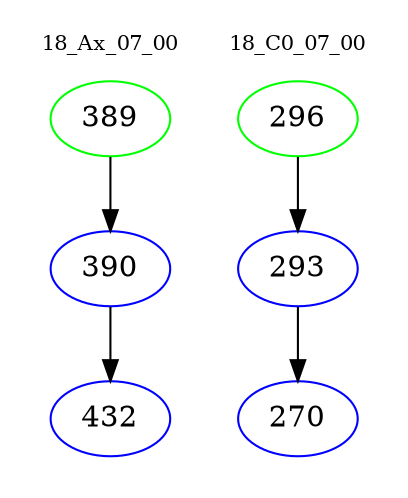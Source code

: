 digraph{
subgraph cluster_0 {
color = white
label = "18_Ax_07_00";
fontsize=10;
T0_389 [label="389", color="green"]
T0_389 -> T0_390 [color="black"]
T0_390 [label="390", color="blue"]
T0_390 -> T0_432 [color="black"]
T0_432 [label="432", color="blue"]
}
subgraph cluster_1 {
color = white
label = "18_C0_07_00";
fontsize=10;
T1_296 [label="296", color="green"]
T1_296 -> T1_293 [color="black"]
T1_293 [label="293", color="blue"]
T1_293 -> T1_270 [color="black"]
T1_270 [label="270", color="blue"]
}
}
